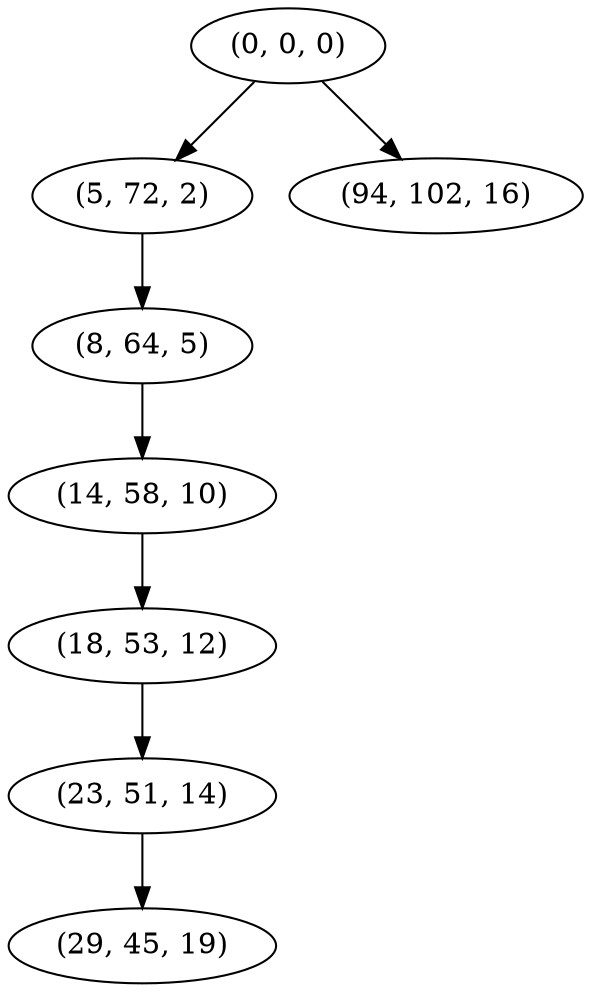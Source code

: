 digraph tree {
    "(0, 0, 0)";
    "(5, 72, 2)";
    "(8, 64, 5)";
    "(14, 58, 10)";
    "(18, 53, 12)";
    "(23, 51, 14)";
    "(29, 45, 19)";
    "(94, 102, 16)";
    "(0, 0, 0)" -> "(5, 72, 2)";
    "(0, 0, 0)" -> "(94, 102, 16)";
    "(5, 72, 2)" -> "(8, 64, 5)";
    "(8, 64, 5)" -> "(14, 58, 10)";
    "(14, 58, 10)" -> "(18, 53, 12)";
    "(18, 53, 12)" -> "(23, 51, 14)";
    "(23, 51, 14)" -> "(29, 45, 19)";
}
